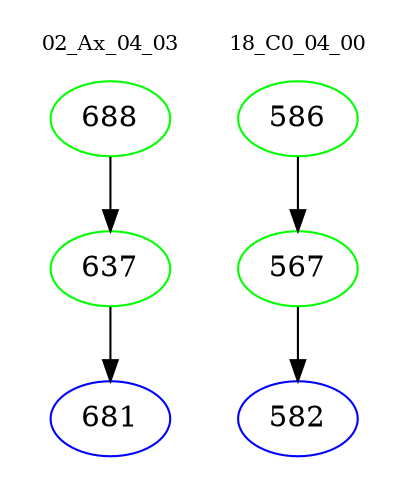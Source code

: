 digraph{
subgraph cluster_0 {
color = white
label = "02_Ax_04_03";
fontsize=10;
T0_688 [label="688", color="green"]
T0_688 -> T0_637 [color="black"]
T0_637 [label="637", color="green"]
T0_637 -> T0_681 [color="black"]
T0_681 [label="681", color="blue"]
}
subgraph cluster_1 {
color = white
label = "18_C0_04_00";
fontsize=10;
T1_586 [label="586", color="green"]
T1_586 -> T1_567 [color="black"]
T1_567 [label="567", color="green"]
T1_567 -> T1_582 [color="black"]
T1_582 [label="582", color="blue"]
}
}
